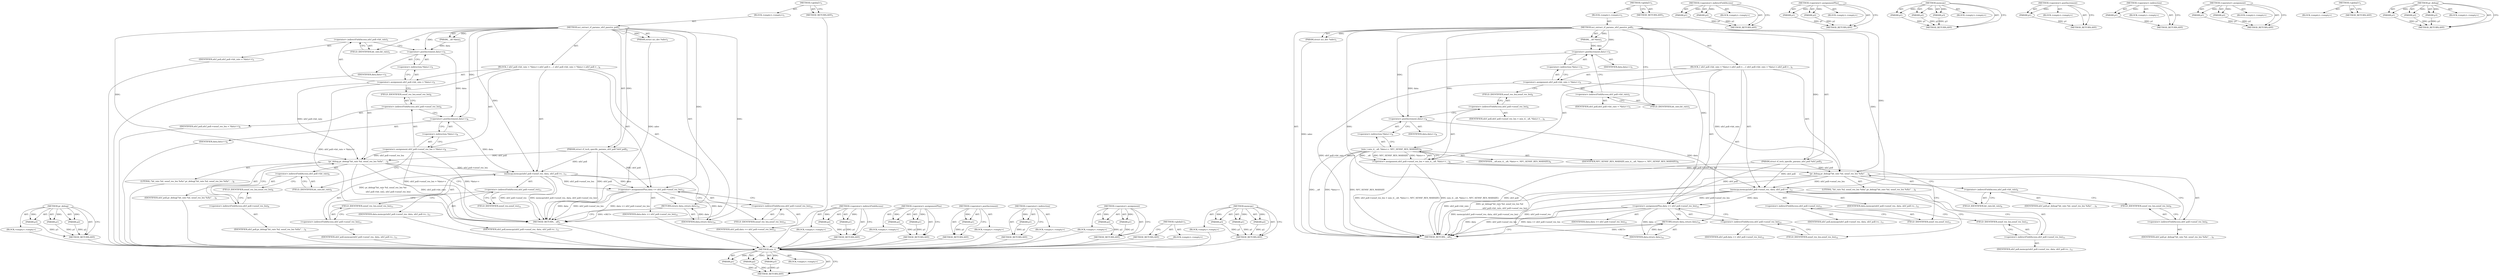 digraph "pr_debug" {
vulnerable_93 [label=<(METHOD,pr_debug)>];
vulnerable_94 [label=<(PARAM,p1)>];
vulnerable_95 [label=<(PARAM,p2)>];
vulnerable_96 [label=<(PARAM,p3)>];
vulnerable_97 [label=<(BLOCK,&lt;empty&gt;,&lt;empty&gt;)>];
vulnerable_98 [label=<(METHOD_RETURN,ANY)>];
vulnerable_6 [label=<(METHOD,&lt;global&gt;)<SUB>1</SUB>>];
vulnerable_7 [label=<(BLOCK,&lt;empty&gt;,&lt;empty&gt;)<SUB>1</SUB>>];
vulnerable_8 [label=<(METHOD,nci_extract_rf_params_nfcf_passive_poll)<SUB>1</SUB>>];
vulnerable_9 [label=<(PARAM,struct nci_dev *ndev)<SUB>1</SUB>>];
vulnerable_10 [label=<(PARAM,struct rf_tech_specific_params_nfcf_poll *nfcf_poll)<SUB>2</SUB>>];
vulnerable_11 [label=<(PARAM,__u8 *data)<SUB>3</SUB>>];
vulnerable_12 [label=<(BLOCK,{
 	nfcf_poll-&gt;bit_rate = *data++;
	nfcf_poll-&gt;...,{
 	nfcf_poll-&gt;bit_rate = *data++;
	nfcf_poll-&gt;...)<SUB>4</SUB>>];
vulnerable_13 [label=<(&lt;operator&gt;.assignment,nfcf_poll-&gt;bit_rate = *data++)<SUB>5</SUB>>];
vulnerable_14 [label=<(&lt;operator&gt;.indirectFieldAccess,nfcf_poll-&gt;bit_rate)<SUB>5</SUB>>];
vulnerable_15 [label=<(IDENTIFIER,nfcf_poll,nfcf_poll-&gt;bit_rate = *data++)<SUB>5</SUB>>];
vulnerable_16 [label=<(FIELD_IDENTIFIER,bit_rate,bit_rate)<SUB>5</SUB>>];
vulnerable_17 [label=<(&lt;operator&gt;.indirection,*data++)<SUB>5</SUB>>];
vulnerable_18 [label=<(&lt;operator&gt;.postIncrement,data++)<SUB>5</SUB>>];
vulnerable_19 [label=<(IDENTIFIER,data,data++)<SUB>5</SUB>>];
vulnerable_20 [label=<(&lt;operator&gt;.assignment,nfcf_poll-&gt;sensf_res_len = *data++)<SUB>6</SUB>>];
vulnerable_21 [label=<(&lt;operator&gt;.indirectFieldAccess,nfcf_poll-&gt;sensf_res_len)<SUB>6</SUB>>];
vulnerable_22 [label=<(IDENTIFIER,nfcf_poll,nfcf_poll-&gt;sensf_res_len = *data++)<SUB>6</SUB>>];
vulnerable_23 [label=<(FIELD_IDENTIFIER,sensf_res_len,sensf_res_len)<SUB>6</SUB>>];
vulnerable_24 [label=<(&lt;operator&gt;.indirection,*data++)<SUB>6</SUB>>];
vulnerable_25 [label=<(&lt;operator&gt;.postIncrement,data++)<SUB>6</SUB>>];
vulnerable_26 [label=<(IDENTIFIER,data,data++)<SUB>6</SUB>>];
vulnerable_27 [label=<(pr_debug,pr_debug(&quot;bit_rate %d, sensf_res_len %d\n&quot;,
 		...)<SUB>8</SUB>>];
vulnerable_28 [label=<(LITERAL,&quot;bit_rate %d, sensf_res_len %d\n&quot;,pr_debug(&quot;bit_rate %d, sensf_res_len %d\n&quot;,
 		...)<SUB>8</SUB>>];
vulnerable_29 [label=<(&lt;operator&gt;.indirectFieldAccess,nfcf_poll-&gt;bit_rate)<SUB>9</SUB>>];
vulnerable_30 [label=<(IDENTIFIER,nfcf_poll,pr_debug(&quot;bit_rate %d, sensf_res_len %d\n&quot;,
 		...)<SUB>9</SUB>>];
vulnerable_31 [label=<(FIELD_IDENTIFIER,bit_rate,bit_rate)<SUB>9</SUB>>];
vulnerable_32 [label=<(&lt;operator&gt;.indirectFieldAccess,nfcf_poll-&gt;sensf_res_len)<SUB>9</SUB>>];
vulnerable_33 [label=<(IDENTIFIER,nfcf_poll,pr_debug(&quot;bit_rate %d, sensf_res_len %d\n&quot;,
 		...)<SUB>9</SUB>>];
vulnerable_34 [label=<(FIELD_IDENTIFIER,sensf_res_len,sensf_res_len)<SUB>9</SUB>>];
vulnerable_35 [label=<(memcpy,memcpy(nfcf_poll-&gt;sensf_res, data, nfcf_poll-&gt;s...)<SUB>11</SUB>>];
vulnerable_36 [label=<(&lt;operator&gt;.indirectFieldAccess,nfcf_poll-&gt;sensf_res)<SUB>11</SUB>>];
vulnerable_37 [label=<(IDENTIFIER,nfcf_poll,memcpy(nfcf_poll-&gt;sensf_res, data, nfcf_poll-&gt;s...)<SUB>11</SUB>>];
vulnerable_38 [label=<(FIELD_IDENTIFIER,sensf_res,sensf_res)<SUB>11</SUB>>];
vulnerable_39 [label=<(IDENTIFIER,data,memcpy(nfcf_poll-&gt;sensf_res, data, nfcf_poll-&gt;s...)<SUB>11</SUB>>];
vulnerable_40 [label=<(&lt;operator&gt;.indirectFieldAccess,nfcf_poll-&gt;sensf_res_len)<SUB>11</SUB>>];
vulnerable_41 [label=<(IDENTIFIER,nfcf_poll,memcpy(nfcf_poll-&gt;sensf_res, data, nfcf_poll-&gt;s...)<SUB>11</SUB>>];
vulnerable_42 [label=<(FIELD_IDENTIFIER,sensf_res_len,sensf_res_len)<SUB>11</SUB>>];
vulnerable_43 [label=<(&lt;operator&gt;.assignmentPlus,data += nfcf_poll-&gt;sensf_res_len)<SUB>12</SUB>>];
vulnerable_44 [label=<(IDENTIFIER,data,data += nfcf_poll-&gt;sensf_res_len)<SUB>12</SUB>>];
vulnerable_45 [label=<(&lt;operator&gt;.indirectFieldAccess,nfcf_poll-&gt;sensf_res_len)<SUB>12</SUB>>];
vulnerable_46 [label=<(IDENTIFIER,nfcf_poll,data += nfcf_poll-&gt;sensf_res_len)<SUB>12</SUB>>];
vulnerable_47 [label=<(FIELD_IDENTIFIER,sensf_res_len,sensf_res_len)<SUB>12</SUB>>];
vulnerable_48 [label=<(RETURN,return data;,return data;)<SUB>14</SUB>>];
vulnerable_49 [label=<(IDENTIFIER,data,return data;)<SUB>14</SUB>>];
vulnerable_50 [label=<(METHOD_RETURN,__u8)<SUB>1</SUB>>];
vulnerable_52 [label=<(METHOD_RETURN,ANY)<SUB>1</SUB>>];
vulnerable_80 [label=<(METHOD,&lt;operator&gt;.indirectFieldAccess)>];
vulnerable_81 [label=<(PARAM,p1)>];
vulnerable_82 [label=<(PARAM,p2)>];
vulnerable_83 [label=<(BLOCK,&lt;empty&gt;,&lt;empty&gt;)>];
vulnerable_84 [label=<(METHOD_RETURN,ANY)>];
vulnerable_105 [label=<(METHOD,&lt;operator&gt;.assignmentPlus)>];
vulnerable_106 [label=<(PARAM,p1)>];
vulnerable_107 [label=<(PARAM,p2)>];
vulnerable_108 [label=<(BLOCK,&lt;empty&gt;,&lt;empty&gt;)>];
vulnerable_109 [label=<(METHOD_RETURN,ANY)>];
vulnerable_89 [label=<(METHOD,&lt;operator&gt;.postIncrement)>];
vulnerable_90 [label=<(PARAM,p1)>];
vulnerable_91 [label=<(BLOCK,&lt;empty&gt;,&lt;empty&gt;)>];
vulnerable_92 [label=<(METHOD_RETURN,ANY)>];
vulnerable_85 [label=<(METHOD,&lt;operator&gt;.indirection)>];
vulnerable_86 [label=<(PARAM,p1)>];
vulnerable_87 [label=<(BLOCK,&lt;empty&gt;,&lt;empty&gt;)>];
vulnerable_88 [label=<(METHOD_RETURN,ANY)>];
vulnerable_75 [label=<(METHOD,&lt;operator&gt;.assignment)>];
vulnerable_76 [label=<(PARAM,p1)>];
vulnerable_77 [label=<(PARAM,p2)>];
vulnerable_78 [label=<(BLOCK,&lt;empty&gt;,&lt;empty&gt;)>];
vulnerable_79 [label=<(METHOD_RETURN,ANY)>];
vulnerable_69 [label=<(METHOD,&lt;global&gt;)<SUB>1</SUB>>];
vulnerable_70 [label=<(BLOCK,&lt;empty&gt;,&lt;empty&gt;)>];
vulnerable_71 [label=<(METHOD_RETURN,ANY)>];
vulnerable_99 [label=<(METHOD,memcpy)>];
vulnerable_100 [label=<(PARAM,p1)>];
vulnerable_101 [label=<(PARAM,p2)>];
vulnerable_102 [label=<(PARAM,p3)>];
vulnerable_103 [label=<(BLOCK,&lt;empty&gt;,&lt;empty&gt;)>];
vulnerable_104 [label=<(METHOD_RETURN,ANY)>];
fixed_96 [label=<(METHOD,min_t)>];
fixed_97 [label=<(PARAM,p1)>];
fixed_98 [label=<(PARAM,p2)>];
fixed_99 [label=<(PARAM,p3)>];
fixed_100 [label=<(BLOCK,&lt;empty&gt;,&lt;empty&gt;)>];
fixed_101 [label=<(METHOD_RETURN,ANY)>];
fixed_6 [label=<(METHOD,&lt;global&gt;)<SUB>1</SUB>>];
fixed_7 [label=<(BLOCK,&lt;empty&gt;,&lt;empty&gt;)<SUB>1</SUB>>];
fixed_8 [label=<(METHOD,nci_extract_rf_params_nfcf_passive_poll)<SUB>1</SUB>>];
fixed_9 [label=<(PARAM,struct nci_dev *ndev)<SUB>1</SUB>>];
fixed_10 [label=<(PARAM,struct rf_tech_specific_params_nfcf_poll *nfcf_poll)<SUB>2</SUB>>];
fixed_11 [label=<(PARAM,__u8 *data)<SUB>3</SUB>>];
fixed_12 [label=<(BLOCK,{
 	nfcf_poll-&gt;bit_rate = *data++;
	nfcf_poll-&gt;...,{
 	nfcf_poll-&gt;bit_rate = *data++;
	nfcf_poll-&gt;...)<SUB>4</SUB>>];
fixed_13 [label=<(&lt;operator&gt;.assignment,nfcf_poll-&gt;bit_rate = *data++)<SUB>5</SUB>>];
fixed_14 [label=<(&lt;operator&gt;.indirectFieldAccess,nfcf_poll-&gt;bit_rate)<SUB>5</SUB>>];
fixed_15 [label=<(IDENTIFIER,nfcf_poll,nfcf_poll-&gt;bit_rate = *data++)<SUB>5</SUB>>];
fixed_16 [label=<(FIELD_IDENTIFIER,bit_rate,bit_rate)<SUB>5</SUB>>];
fixed_17 [label=<(&lt;operator&gt;.indirection,*data++)<SUB>5</SUB>>];
fixed_18 [label=<(&lt;operator&gt;.postIncrement,data++)<SUB>5</SUB>>];
fixed_19 [label=<(IDENTIFIER,data,data++)<SUB>5</SUB>>];
fixed_20 [label=<(&lt;operator&gt;.assignment,nfcf_poll-&gt;sensf_res_len = min_t(__u8, *data++,...)<SUB>6</SUB>>];
fixed_21 [label=<(&lt;operator&gt;.indirectFieldAccess,nfcf_poll-&gt;sensf_res_len)<SUB>6</SUB>>];
fixed_22 [label=<(IDENTIFIER,nfcf_poll,nfcf_poll-&gt;sensf_res_len = min_t(__u8, *data++,...)<SUB>6</SUB>>];
fixed_23 [label=<(FIELD_IDENTIFIER,sensf_res_len,sensf_res_len)<SUB>6</SUB>>];
fixed_24 [label=<(min_t,min_t(__u8, *data++, NFC_SENSF_RES_MAXSIZE))<SUB>6</SUB>>];
fixed_25 [label=<(IDENTIFIER,__u8,min_t(__u8, *data++, NFC_SENSF_RES_MAXSIZE))<SUB>6</SUB>>];
fixed_26 [label=<(&lt;operator&gt;.indirection,*data++)<SUB>6</SUB>>];
fixed_27 [label=<(&lt;operator&gt;.postIncrement,data++)<SUB>6</SUB>>];
fixed_28 [label=<(IDENTIFIER,data,data++)<SUB>6</SUB>>];
fixed_29 [label=<(IDENTIFIER,NFC_SENSF_RES_MAXSIZE,min_t(__u8, *data++, NFC_SENSF_RES_MAXSIZE))<SUB>6</SUB>>];
fixed_30 [label=<(pr_debug,pr_debug(&quot;bit_rate %d, sensf_res_len %d\n&quot;,
 		...)<SUB>8</SUB>>];
fixed_31 [label=<(LITERAL,&quot;bit_rate %d, sensf_res_len %d\n&quot;,pr_debug(&quot;bit_rate %d, sensf_res_len %d\n&quot;,
 		...)<SUB>8</SUB>>];
fixed_32 [label=<(&lt;operator&gt;.indirectFieldAccess,nfcf_poll-&gt;bit_rate)<SUB>9</SUB>>];
fixed_33 [label=<(IDENTIFIER,nfcf_poll,pr_debug(&quot;bit_rate %d, sensf_res_len %d\n&quot;,
 		...)<SUB>9</SUB>>];
fixed_34 [label=<(FIELD_IDENTIFIER,bit_rate,bit_rate)<SUB>9</SUB>>];
fixed_35 [label=<(&lt;operator&gt;.indirectFieldAccess,nfcf_poll-&gt;sensf_res_len)<SUB>9</SUB>>];
fixed_36 [label=<(IDENTIFIER,nfcf_poll,pr_debug(&quot;bit_rate %d, sensf_res_len %d\n&quot;,
 		...)<SUB>9</SUB>>];
fixed_37 [label=<(FIELD_IDENTIFIER,sensf_res_len,sensf_res_len)<SUB>9</SUB>>];
fixed_38 [label=<(memcpy,memcpy(nfcf_poll-&gt;sensf_res, data, nfcf_poll-&gt;s...)<SUB>11</SUB>>];
fixed_39 [label=<(&lt;operator&gt;.indirectFieldAccess,nfcf_poll-&gt;sensf_res)<SUB>11</SUB>>];
fixed_40 [label=<(IDENTIFIER,nfcf_poll,memcpy(nfcf_poll-&gt;sensf_res, data, nfcf_poll-&gt;s...)<SUB>11</SUB>>];
fixed_41 [label=<(FIELD_IDENTIFIER,sensf_res,sensf_res)<SUB>11</SUB>>];
fixed_42 [label=<(IDENTIFIER,data,memcpy(nfcf_poll-&gt;sensf_res, data, nfcf_poll-&gt;s...)<SUB>11</SUB>>];
fixed_43 [label=<(&lt;operator&gt;.indirectFieldAccess,nfcf_poll-&gt;sensf_res_len)<SUB>11</SUB>>];
fixed_44 [label=<(IDENTIFIER,nfcf_poll,memcpy(nfcf_poll-&gt;sensf_res, data, nfcf_poll-&gt;s...)<SUB>11</SUB>>];
fixed_45 [label=<(FIELD_IDENTIFIER,sensf_res_len,sensf_res_len)<SUB>11</SUB>>];
fixed_46 [label=<(&lt;operator&gt;.assignmentPlus,data += nfcf_poll-&gt;sensf_res_len)<SUB>12</SUB>>];
fixed_47 [label=<(IDENTIFIER,data,data += nfcf_poll-&gt;sensf_res_len)<SUB>12</SUB>>];
fixed_48 [label=<(&lt;operator&gt;.indirectFieldAccess,nfcf_poll-&gt;sensf_res_len)<SUB>12</SUB>>];
fixed_49 [label=<(IDENTIFIER,nfcf_poll,data += nfcf_poll-&gt;sensf_res_len)<SUB>12</SUB>>];
fixed_50 [label=<(FIELD_IDENTIFIER,sensf_res_len,sensf_res_len)<SUB>12</SUB>>];
fixed_51 [label=<(RETURN,return data;,return data;)<SUB>14</SUB>>];
fixed_52 [label=<(IDENTIFIER,data,return data;)<SUB>14</SUB>>];
fixed_53 [label=<(METHOD_RETURN,__u8)<SUB>1</SUB>>];
fixed_55 [label=<(METHOD_RETURN,ANY)<SUB>1</SUB>>];
fixed_83 [label=<(METHOD,&lt;operator&gt;.indirectFieldAccess)>];
fixed_84 [label=<(PARAM,p1)>];
fixed_85 [label=<(PARAM,p2)>];
fixed_86 [label=<(BLOCK,&lt;empty&gt;,&lt;empty&gt;)>];
fixed_87 [label=<(METHOD_RETURN,ANY)>];
fixed_114 [label=<(METHOD,&lt;operator&gt;.assignmentPlus)>];
fixed_115 [label=<(PARAM,p1)>];
fixed_116 [label=<(PARAM,p2)>];
fixed_117 [label=<(BLOCK,&lt;empty&gt;,&lt;empty&gt;)>];
fixed_118 [label=<(METHOD_RETURN,ANY)>];
fixed_108 [label=<(METHOD,memcpy)>];
fixed_109 [label=<(PARAM,p1)>];
fixed_110 [label=<(PARAM,p2)>];
fixed_111 [label=<(PARAM,p3)>];
fixed_112 [label=<(BLOCK,&lt;empty&gt;,&lt;empty&gt;)>];
fixed_113 [label=<(METHOD_RETURN,ANY)>];
fixed_92 [label=<(METHOD,&lt;operator&gt;.postIncrement)>];
fixed_93 [label=<(PARAM,p1)>];
fixed_94 [label=<(BLOCK,&lt;empty&gt;,&lt;empty&gt;)>];
fixed_95 [label=<(METHOD_RETURN,ANY)>];
fixed_88 [label=<(METHOD,&lt;operator&gt;.indirection)>];
fixed_89 [label=<(PARAM,p1)>];
fixed_90 [label=<(BLOCK,&lt;empty&gt;,&lt;empty&gt;)>];
fixed_91 [label=<(METHOD_RETURN,ANY)>];
fixed_78 [label=<(METHOD,&lt;operator&gt;.assignment)>];
fixed_79 [label=<(PARAM,p1)>];
fixed_80 [label=<(PARAM,p2)>];
fixed_81 [label=<(BLOCK,&lt;empty&gt;,&lt;empty&gt;)>];
fixed_82 [label=<(METHOD_RETURN,ANY)>];
fixed_72 [label=<(METHOD,&lt;global&gt;)<SUB>1</SUB>>];
fixed_73 [label=<(BLOCK,&lt;empty&gt;,&lt;empty&gt;)>];
fixed_74 [label=<(METHOD_RETURN,ANY)>];
fixed_102 [label=<(METHOD,pr_debug)>];
fixed_103 [label=<(PARAM,p1)>];
fixed_104 [label=<(PARAM,p2)>];
fixed_105 [label=<(PARAM,p3)>];
fixed_106 [label=<(BLOCK,&lt;empty&gt;,&lt;empty&gt;)>];
fixed_107 [label=<(METHOD_RETURN,ANY)>];
vulnerable_93 -> vulnerable_94  [key=0, label="AST: "];
vulnerable_93 -> vulnerable_94  [key=1, label="DDG: "];
vulnerable_93 -> vulnerable_97  [key=0, label="AST: "];
vulnerable_93 -> vulnerable_95  [key=0, label="AST: "];
vulnerable_93 -> vulnerable_95  [key=1, label="DDG: "];
vulnerable_93 -> vulnerable_98  [key=0, label="AST: "];
vulnerable_93 -> vulnerable_98  [key=1, label="CFG: "];
vulnerable_93 -> vulnerable_96  [key=0, label="AST: "];
vulnerable_93 -> vulnerable_96  [key=1, label="DDG: "];
vulnerable_94 -> vulnerable_98  [key=0, label="DDG: p1"];
vulnerable_95 -> vulnerable_98  [key=0, label="DDG: p2"];
vulnerable_96 -> vulnerable_98  [key=0, label="DDG: p3"];
vulnerable_97 -> fixed_96  [key=0];
vulnerable_98 -> fixed_96  [key=0];
vulnerable_6 -> vulnerable_7  [key=0, label="AST: "];
vulnerable_6 -> vulnerable_52  [key=0, label="AST: "];
vulnerable_6 -> vulnerable_52  [key=1, label="CFG: "];
vulnerable_7 -> vulnerable_8  [key=0, label="AST: "];
vulnerable_8 -> vulnerable_9  [key=0, label="AST: "];
vulnerable_8 -> vulnerable_9  [key=1, label="DDG: "];
vulnerable_8 -> vulnerable_10  [key=0, label="AST: "];
vulnerable_8 -> vulnerable_10  [key=1, label="DDG: "];
vulnerable_8 -> vulnerable_11  [key=0, label="AST: "];
vulnerable_8 -> vulnerable_11  [key=1, label="DDG: "];
vulnerable_8 -> vulnerable_12  [key=0, label="AST: "];
vulnerable_8 -> vulnerable_50  [key=0, label="AST: "];
vulnerable_8 -> vulnerable_16  [key=0, label="CFG: "];
vulnerable_8 -> vulnerable_27  [key=0, label="DDG: "];
vulnerable_8 -> vulnerable_35  [key=0, label="DDG: "];
vulnerable_8 -> vulnerable_43  [key=0, label="DDG: "];
vulnerable_8 -> vulnerable_49  [key=0, label="DDG: "];
vulnerable_8 -> vulnerable_18  [key=0, label="DDG: "];
vulnerable_8 -> vulnerable_25  [key=0, label="DDG: "];
vulnerable_9 -> vulnerable_50  [key=0, label="DDG: ndev"];
vulnerable_10 -> vulnerable_50  [key=0, label="DDG: nfcf_poll"];
vulnerable_10 -> vulnerable_43  [key=0, label="DDG: nfcf_poll"];
vulnerable_10 -> vulnerable_27  [key=0, label="DDG: nfcf_poll"];
vulnerable_10 -> vulnerable_35  [key=0, label="DDG: nfcf_poll"];
vulnerable_11 -> vulnerable_18  [key=0, label="DDG: data"];
vulnerable_12 -> vulnerable_13  [key=0, label="AST: "];
vulnerable_12 -> vulnerable_20  [key=0, label="AST: "];
vulnerable_12 -> vulnerable_27  [key=0, label="AST: "];
vulnerable_12 -> vulnerable_35  [key=0, label="AST: "];
vulnerable_12 -> vulnerable_43  [key=0, label="AST: "];
vulnerable_12 -> vulnerable_48  [key=0, label="AST: "];
vulnerable_13 -> vulnerable_14  [key=0, label="AST: "];
vulnerable_13 -> vulnerable_17  [key=0, label="AST: "];
vulnerable_13 -> vulnerable_23  [key=0, label="CFG: "];
vulnerable_13 -> vulnerable_50  [key=0, label="DDG: nfcf_poll-&gt;bit_rate = *data++"];
vulnerable_13 -> vulnerable_27  [key=0, label="DDG: nfcf_poll-&gt;bit_rate"];
vulnerable_14 -> vulnerable_15  [key=0, label="AST: "];
vulnerable_14 -> vulnerable_16  [key=0, label="AST: "];
vulnerable_14 -> vulnerable_18  [key=0, label="CFG: "];
vulnerable_15 -> fixed_96  [key=0];
vulnerable_16 -> vulnerable_14  [key=0, label="CFG: "];
vulnerable_17 -> vulnerable_18  [key=0, label="AST: "];
vulnerable_17 -> vulnerable_13  [key=0, label="CFG: "];
vulnerable_18 -> vulnerable_19  [key=0, label="AST: "];
vulnerable_18 -> vulnerable_17  [key=0, label="CFG: "];
vulnerable_18 -> vulnerable_25  [key=0, label="DDG: data"];
vulnerable_19 -> fixed_96  [key=0];
vulnerable_20 -> vulnerable_21  [key=0, label="AST: "];
vulnerable_20 -> vulnerable_24  [key=0, label="AST: "];
vulnerable_20 -> vulnerable_31  [key=0, label="CFG: "];
vulnerable_20 -> vulnerable_50  [key=0, label="DDG: *data++"];
vulnerable_20 -> vulnerable_50  [key=1, label="DDG: nfcf_poll-&gt;sensf_res_len = *data++"];
vulnerable_20 -> vulnerable_27  [key=0, label="DDG: nfcf_poll-&gt;sensf_res_len"];
vulnerable_21 -> vulnerable_22  [key=0, label="AST: "];
vulnerable_21 -> vulnerable_23  [key=0, label="AST: "];
vulnerable_21 -> vulnerable_25  [key=0, label="CFG: "];
vulnerable_22 -> fixed_96  [key=0];
vulnerable_23 -> vulnerable_21  [key=0, label="CFG: "];
vulnerable_24 -> vulnerable_25  [key=0, label="AST: "];
vulnerable_24 -> vulnerable_20  [key=0, label="CFG: "];
vulnerable_25 -> vulnerable_26  [key=0, label="AST: "];
vulnerable_25 -> vulnerable_24  [key=0, label="CFG: "];
vulnerable_25 -> vulnerable_35  [key=0, label="DDG: data"];
vulnerable_26 -> fixed_96  [key=0];
vulnerable_27 -> vulnerable_28  [key=0, label="AST: "];
vulnerable_27 -> vulnerable_29  [key=0, label="AST: "];
vulnerable_27 -> vulnerable_32  [key=0, label="AST: "];
vulnerable_27 -> vulnerable_38  [key=0, label="CFG: "];
vulnerable_27 -> vulnerable_50  [key=0, label="DDG: nfcf_poll-&gt;bit_rate"];
vulnerable_27 -> vulnerable_50  [key=1, label="DDG: pr_debug(&quot;bit_rate %d, sensf_res_len %d\n&quot;,
 		 nfcf_poll-&gt;bit_rate, nfcf_poll-&gt;sensf_res_len)"];
vulnerable_27 -> vulnerable_35  [key=0, label="DDG: nfcf_poll-&gt;sensf_res_len"];
vulnerable_28 -> fixed_96  [key=0];
vulnerable_29 -> vulnerable_30  [key=0, label="AST: "];
vulnerable_29 -> vulnerable_31  [key=0, label="AST: "];
vulnerable_29 -> vulnerable_34  [key=0, label="CFG: "];
vulnerable_30 -> fixed_96  [key=0];
vulnerable_31 -> vulnerable_29  [key=0, label="CFG: "];
vulnerable_32 -> vulnerable_33  [key=0, label="AST: "];
vulnerable_32 -> vulnerable_34  [key=0, label="AST: "];
vulnerable_32 -> vulnerable_27  [key=0, label="CFG: "];
vulnerable_33 -> fixed_96  [key=0];
vulnerable_34 -> vulnerable_32  [key=0, label="CFG: "];
vulnerable_35 -> vulnerable_36  [key=0, label="AST: "];
vulnerable_35 -> vulnerable_39  [key=0, label="AST: "];
vulnerable_35 -> vulnerable_40  [key=0, label="AST: "];
vulnerable_35 -> vulnerable_47  [key=0, label="CFG: "];
vulnerable_35 -> vulnerable_50  [key=0, label="DDG: nfcf_poll-&gt;sensf_res"];
vulnerable_35 -> vulnerable_50  [key=1, label="DDG: memcpy(nfcf_poll-&gt;sensf_res, data, nfcf_poll-&gt;sensf_res_len)"];
vulnerable_35 -> vulnerable_43  [key=0, label="DDG: nfcf_poll-&gt;sensf_res_len"];
vulnerable_35 -> vulnerable_43  [key=1, label="DDG: data"];
vulnerable_36 -> vulnerable_37  [key=0, label="AST: "];
vulnerable_36 -> vulnerable_38  [key=0, label="AST: "];
vulnerable_36 -> vulnerable_42  [key=0, label="CFG: "];
vulnerable_37 -> fixed_96  [key=0];
vulnerable_38 -> vulnerable_36  [key=0, label="CFG: "];
vulnerable_39 -> fixed_96  [key=0];
vulnerable_40 -> vulnerable_41  [key=0, label="AST: "];
vulnerable_40 -> vulnerable_42  [key=0, label="AST: "];
vulnerable_40 -> vulnerable_35  [key=0, label="CFG: "];
vulnerable_41 -> fixed_96  [key=0];
vulnerable_42 -> vulnerable_40  [key=0, label="CFG: "];
vulnerable_43 -> vulnerable_44  [key=0, label="AST: "];
vulnerable_43 -> vulnerable_45  [key=0, label="AST: "];
vulnerable_43 -> vulnerable_48  [key=0, label="CFG: "];
vulnerable_43 -> vulnerable_50  [key=0, label="DDG: data"];
vulnerable_43 -> vulnerable_50  [key=1, label="DDG: nfcf_poll-&gt;sensf_res_len"];
vulnerable_43 -> vulnerable_50  [key=2, label="DDG: data += nfcf_poll-&gt;sensf_res_len"];
vulnerable_43 -> vulnerable_49  [key=0, label="DDG: data"];
vulnerable_44 -> fixed_96  [key=0];
vulnerable_45 -> vulnerable_46  [key=0, label="AST: "];
vulnerable_45 -> vulnerable_47  [key=0, label="AST: "];
vulnerable_45 -> vulnerable_43  [key=0, label="CFG: "];
vulnerable_46 -> fixed_96  [key=0];
vulnerable_47 -> vulnerable_45  [key=0, label="CFG: "];
vulnerable_48 -> vulnerable_49  [key=0, label="AST: "];
vulnerable_48 -> vulnerable_50  [key=0, label="CFG: "];
vulnerable_48 -> vulnerable_50  [key=1, label="DDG: &lt;RET&gt;"];
vulnerable_49 -> vulnerable_48  [key=0, label="DDG: data"];
vulnerable_50 -> fixed_96  [key=0];
vulnerable_52 -> fixed_96  [key=0];
vulnerable_80 -> vulnerable_81  [key=0, label="AST: "];
vulnerable_80 -> vulnerable_81  [key=1, label="DDG: "];
vulnerable_80 -> vulnerable_83  [key=0, label="AST: "];
vulnerable_80 -> vulnerable_82  [key=0, label="AST: "];
vulnerable_80 -> vulnerable_82  [key=1, label="DDG: "];
vulnerable_80 -> vulnerable_84  [key=0, label="AST: "];
vulnerable_80 -> vulnerable_84  [key=1, label="CFG: "];
vulnerable_81 -> vulnerable_84  [key=0, label="DDG: p1"];
vulnerable_82 -> vulnerable_84  [key=0, label="DDG: p2"];
vulnerable_83 -> fixed_96  [key=0];
vulnerable_84 -> fixed_96  [key=0];
vulnerable_105 -> vulnerable_106  [key=0, label="AST: "];
vulnerable_105 -> vulnerable_106  [key=1, label="DDG: "];
vulnerable_105 -> vulnerable_108  [key=0, label="AST: "];
vulnerable_105 -> vulnerable_107  [key=0, label="AST: "];
vulnerable_105 -> vulnerable_107  [key=1, label="DDG: "];
vulnerable_105 -> vulnerable_109  [key=0, label="AST: "];
vulnerable_105 -> vulnerable_109  [key=1, label="CFG: "];
vulnerable_106 -> vulnerable_109  [key=0, label="DDG: p1"];
vulnerable_107 -> vulnerable_109  [key=0, label="DDG: p2"];
vulnerable_108 -> fixed_96  [key=0];
vulnerable_109 -> fixed_96  [key=0];
vulnerable_89 -> vulnerable_90  [key=0, label="AST: "];
vulnerable_89 -> vulnerable_90  [key=1, label="DDG: "];
vulnerable_89 -> vulnerable_91  [key=0, label="AST: "];
vulnerable_89 -> vulnerable_92  [key=0, label="AST: "];
vulnerable_89 -> vulnerable_92  [key=1, label="CFG: "];
vulnerable_90 -> vulnerable_92  [key=0, label="DDG: p1"];
vulnerable_91 -> fixed_96  [key=0];
vulnerable_92 -> fixed_96  [key=0];
vulnerable_85 -> vulnerable_86  [key=0, label="AST: "];
vulnerable_85 -> vulnerable_86  [key=1, label="DDG: "];
vulnerable_85 -> vulnerable_87  [key=0, label="AST: "];
vulnerable_85 -> vulnerable_88  [key=0, label="AST: "];
vulnerable_85 -> vulnerable_88  [key=1, label="CFG: "];
vulnerable_86 -> vulnerable_88  [key=0, label="DDG: p1"];
vulnerable_87 -> fixed_96  [key=0];
vulnerable_88 -> fixed_96  [key=0];
vulnerable_75 -> vulnerable_76  [key=0, label="AST: "];
vulnerable_75 -> vulnerable_76  [key=1, label="DDG: "];
vulnerable_75 -> vulnerable_78  [key=0, label="AST: "];
vulnerable_75 -> vulnerable_77  [key=0, label="AST: "];
vulnerable_75 -> vulnerable_77  [key=1, label="DDG: "];
vulnerable_75 -> vulnerable_79  [key=0, label="AST: "];
vulnerable_75 -> vulnerable_79  [key=1, label="CFG: "];
vulnerable_76 -> vulnerable_79  [key=0, label="DDG: p1"];
vulnerable_77 -> vulnerable_79  [key=0, label="DDG: p2"];
vulnerable_78 -> fixed_96  [key=0];
vulnerable_79 -> fixed_96  [key=0];
vulnerable_69 -> vulnerable_70  [key=0, label="AST: "];
vulnerable_69 -> vulnerable_71  [key=0, label="AST: "];
vulnerable_69 -> vulnerable_71  [key=1, label="CFG: "];
vulnerable_70 -> fixed_96  [key=0];
vulnerable_71 -> fixed_96  [key=0];
vulnerable_99 -> vulnerable_100  [key=0, label="AST: "];
vulnerable_99 -> vulnerable_100  [key=1, label="DDG: "];
vulnerable_99 -> vulnerable_103  [key=0, label="AST: "];
vulnerable_99 -> vulnerable_101  [key=0, label="AST: "];
vulnerable_99 -> vulnerable_101  [key=1, label="DDG: "];
vulnerable_99 -> vulnerable_104  [key=0, label="AST: "];
vulnerable_99 -> vulnerable_104  [key=1, label="CFG: "];
vulnerable_99 -> vulnerable_102  [key=0, label="AST: "];
vulnerable_99 -> vulnerable_102  [key=1, label="DDG: "];
vulnerable_100 -> vulnerable_104  [key=0, label="DDG: p1"];
vulnerable_101 -> vulnerable_104  [key=0, label="DDG: p2"];
vulnerable_102 -> vulnerable_104  [key=0, label="DDG: p3"];
vulnerable_103 -> fixed_96  [key=0];
vulnerable_104 -> fixed_96  [key=0];
fixed_96 -> fixed_97  [key=0, label="AST: "];
fixed_96 -> fixed_97  [key=1, label="DDG: "];
fixed_96 -> fixed_100  [key=0, label="AST: "];
fixed_96 -> fixed_98  [key=0, label="AST: "];
fixed_96 -> fixed_98  [key=1, label="DDG: "];
fixed_96 -> fixed_101  [key=0, label="AST: "];
fixed_96 -> fixed_101  [key=1, label="CFG: "];
fixed_96 -> fixed_99  [key=0, label="AST: "];
fixed_96 -> fixed_99  [key=1, label="DDG: "];
fixed_97 -> fixed_101  [key=0, label="DDG: p1"];
fixed_98 -> fixed_101  [key=0, label="DDG: p2"];
fixed_99 -> fixed_101  [key=0, label="DDG: p3"];
fixed_6 -> fixed_7  [key=0, label="AST: "];
fixed_6 -> fixed_55  [key=0, label="AST: "];
fixed_6 -> fixed_55  [key=1, label="CFG: "];
fixed_7 -> fixed_8  [key=0, label="AST: "];
fixed_8 -> fixed_9  [key=0, label="AST: "];
fixed_8 -> fixed_9  [key=1, label="DDG: "];
fixed_8 -> fixed_10  [key=0, label="AST: "];
fixed_8 -> fixed_10  [key=1, label="DDG: "];
fixed_8 -> fixed_11  [key=0, label="AST: "];
fixed_8 -> fixed_11  [key=1, label="DDG: "];
fixed_8 -> fixed_12  [key=0, label="AST: "];
fixed_8 -> fixed_53  [key=0, label="AST: "];
fixed_8 -> fixed_16  [key=0, label="CFG: "];
fixed_8 -> fixed_30  [key=0, label="DDG: "];
fixed_8 -> fixed_38  [key=0, label="DDG: "];
fixed_8 -> fixed_46  [key=0, label="DDG: "];
fixed_8 -> fixed_52  [key=0, label="DDG: "];
fixed_8 -> fixed_24  [key=0, label="DDG: "];
fixed_8 -> fixed_18  [key=0, label="DDG: "];
fixed_8 -> fixed_27  [key=0, label="DDG: "];
fixed_9 -> fixed_53  [key=0, label="DDG: ndev"];
fixed_10 -> fixed_53  [key=0, label="DDG: nfcf_poll"];
fixed_10 -> fixed_46  [key=0, label="DDG: nfcf_poll"];
fixed_10 -> fixed_30  [key=0, label="DDG: nfcf_poll"];
fixed_10 -> fixed_38  [key=0, label="DDG: nfcf_poll"];
fixed_11 -> fixed_18  [key=0, label="DDG: data"];
fixed_12 -> fixed_13  [key=0, label="AST: "];
fixed_12 -> fixed_20  [key=0, label="AST: "];
fixed_12 -> fixed_30  [key=0, label="AST: "];
fixed_12 -> fixed_38  [key=0, label="AST: "];
fixed_12 -> fixed_46  [key=0, label="AST: "];
fixed_12 -> fixed_51  [key=0, label="AST: "];
fixed_13 -> fixed_14  [key=0, label="AST: "];
fixed_13 -> fixed_17  [key=0, label="AST: "];
fixed_13 -> fixed_23  [key=0, label="CFG: "];
fixed_13 -> fixed_53  [key=0, label="DDG: nfcf_poll-&gt;bit_rate = *data++"];
fixed_13 -> fixed_30  [key=0, label="DDG: nfcf_poll-&gt;bit_rate"];
fixed_14 -> fixed_15  [key=0, label="AST: "];
fixed_14 -> fixed_16  [key=0, label="AST: "];
fixed_14 -> fixed_18  [key=0, label="CFG: "];
fixed_16 -> fixed_14  [key=0, label="CFG: "];
fixed_17 -> fixed_18  [key=0, label="AST: "];
fixed_17 -> fixed_13  [key=0, label="CFG: "];
fixed_18 -> fixed_19  [key=0, label="AST: "];
fixed_18 -> fixed_17  [key=0, label="CFG: "];
fixed_18 -> fixed_27  [key=0, label="DDG: data"];
fixed_20 -> fixed_21  [key=0, label="AST: "];
fixed_20 -> fixed_24  [key=0, label="AST: "];
fixed_20 -> fixed_34  [key=0, label="CFG: "];
fixed_20 -> fixed_53  [key=0, label="DDG: min_t(__u8, *data++, NFC_SENSF_RES_MAXSIZE)"];
fixed_20 -> fixed_53  [key=1, label="DDG: nfcf_poll-&gt;sensf_res_len = min_t(__u8, *data++, NFC_SENSF_RES_MAXSIZE)"];
fixed_20 -> fixed_30  [key=0, label="DDG: nfcf_poll-&gt;sensf_res_len"];
fixed_21 -> fixed_22  [key=0, label="AST: "];
fixed_21 -> fixed_23  [key=0, label="AST: "];
fixed_21 -> fixed_27  [key=0, label="CFG: "];
fixed_23 -> fixed_21  [key=0, label="CFG: "];
fixed_24 -> fixed_25  [key=0, label="AST: "];
fixed_24 -> fixed_26  [key=0, label="AST: "];
fixed_24 -> fixed_29  [key=0, label="AST: "];
fixed_24 -> fixed_20  [key=0, label="CFG: "];
fixed_24 -> fixed_20  [key=1, label="DDG: __u8"];
fixed_24 -> fixed_20  [key=2, label="DDG: *data++"];
fixed_24 -> fixed_20  [key=3, label="DDG: NFC_SENSF_RES_MAXSIZE"];
fixed_24 -> fixed_53  [key=0, label="DDG: __u8"];
fixed_24 -> fixed_53  [key=1, label="DDG: *data++"];
fixed_24 -> fixed_53  [key=2, label="DDG: NFC_SENSF_RES_MAXSIZE"];
fixed_26 -> fixed_27  [key=0, label="AST: "];
fixed_26 -> fixed_24  [key=0, label="CFG: "];
fixed_27 -> fixed_28  [key=0, label="AST: "];
fixed_27 -> fixed_26  [key=0, label="CFG: "];
fixed_27 -> fixed_38  [key=0, label="DDG: data"];
fixed_30 -> fixed_31  [key=0, label="AST: "];
fixed_30 -> fixed_32  [key=0, label="AST: "];
fixed_30 -> fixed_35  [key=0, label="AST: "];
fixed_30 -> fixed_41  [key=0, label="CFG: "];
fixed_30 -> fixed_53  [key=0, label="DDG: nfcf_poll-&gt;bit_rate"];
fixed_30 -> fixed_53  [key=1, label="DDG: pr_debug(&quot;bit_rate %d, sensf_res_len %d\n&quot;,
 		 nfcf_poll-&gt;bit_rate, nfcf_poll-&gt;sensf_res_len)"];
fixed_30 -> fixed_38  [key=0, label="DDG: nfcf_poll-&gt;sensf_res_len"];
fixed_32 -> fixed_33  [key=0, label="AST: "];
fixed_32 -> fixed_34  [key=0, label="AST: "];
fixed_32 -> fixed_37  [key=0, label="CFG: "];
fixed_34 -> fixed_32  [key=0, label="CFG: "];
fixed_35 -> fixed_36  [key=0, label="AST: "];
fixed_35 -> fixed_37  [key=0, label="AST: "];
fixed_35 -> fixed_30  [key=0, label="CFG: "];
fixed_37 -> fixed_35  [key=0, label="CFG: "];
fixed_38 -> fixed_39  [key=0, label="AST: "];
fixed_38 -> fixed_42  [key=0, label="AST: "];
fixed_38 -> fixed_43  [key=0, label="AST: "];
fixed_38 -> fixed_50  [key=0, label="CFG: "];
fixed_38 -> fixed_53  [key=0, label="DDG: nfcf_poll-&gt;sensf_res"];
fixed_38 -> fixed_53  [key=1, label="DDG: memcpy(nfcf_poll-&gt;sensf_res, data, nfcf_poll-&gt;sensf_res_len)"];
fixed_38 -> fixed_46  [key=0, label="DDG: nfcf_poll-&gt;sensf_res_len"];
fixed_38 -> fixed_46  [key=1, label="DDG: data"];
fixed_39 -> fixed_40  [key=0, label="AST: "];
fixed_39 -> fixed_41  [key=0, label="AST: "];
fixed_39 -> fixed_45  [key=0, label="CFG: "];
fixed_41 -> fixed_39  [key=0, label="CFG: "];
fixed_43 -> fixed_44  [key=0, label="AST: "];
fixed_43 -> fixed_45  [key=0, label="AST: "];
fixed_43 -> fixed_38  [key=0, label="CFG: "];
fixed_45 -> fixed_43  [key=0, label="CFG: "];
fixed_46 -> fixed_47  [key=0, label="AST: "];
fixed_46 -> fixed_48  [key=0, label="AST: "];
fixed_46 -> fixed_51  [key=0, label="CFG: "];
fixed_46 -> fixed_53  [key=0, label="DDG: data"];
fixed_46 -> fixed_53  [key=1, label="DDG: nfcf_poll-&gt;sensf_res_len"];
fixed_46 -> fixed_53  [key=2, label="DDG: data += nfcf_poll-&gt;sensf_res_len"];
fixed_46 -> fixed_52  [key=0, label="DDG: data"];
fixed_48 -> fixed_49  [key=0, label="AST: "];
fixed_48 -> fixed_50  [key=0, label="AST: "];
fixed_48 -> fixed_46  [key=0, label="CFG: "];
fixed_50 -> fixed_48  [key=0, label="CFG: "];
fixed_51 -> fixed_52  [key=0, label="AST: "];
fixed_51 -> fixed_53  [key=0, label="CFG: "];
fixed_51 -> fixed_53  [key=1, label="DDG: &lt;RET&gt;"];
fixed_52 -> fixed_51  [key=0, label="DDG: data"];
fixed_83 -> fixed_84  [key=0, label="AST: "];
fixed_83 -> fixed_84  [key=1, label="DDG: "];
fixed_83 -> fixed_86  [key=0, label="AST: "];
fixed_83 -> fixed_85  [key=0, label="AST: "];
fixed_83 -> fixed_85  [key=1, label="DDG: "];
fixed_83 -> fixed_87  [key=0, label="AST: "];
fixed_83 -> fixed_87  [key=1, label="CFG: "];
fixed_84 -> fixed_87  [key=0, label="DDG: p1"];
fixed_85 -> fixed_87  [key=0, label="DDG: p2"];
fixed_114 -> fixed_115  [key=0, label="AST: "];
fixed_114 -> fixed_115  [key=1, label="DDG: "];
fixed_114 -> fixed_117  [key=0, label="AST: "];
fixed_114 -> fixed_116  [key=0, label="AST: "];
fixed_114 -> fixed_116  [key=1, label="DDG: "];
fixed_114 -> fixed_118  [key=0, label="AST: "];
fixed_114 -> fixed_118  [key=1, label="CFG: "];
fixed_115 -> fixed_118  [key=0, label="DDG: p1"];
fixed_116 -> fixed_118  [key=0, label="DDG: p2"];
fixed_108 -> fixed_109  [key=0, label="AST: "];
fixed_108 -> fixed_109  [key=1, label="DDG: "];
fixed_108 -> fixed_112  [key=0, label="AST: "];
fixed_108 -> fixed_110  [key=0, label="AST: "];
fixed_108 -> fixed_110  [key=1, label="DDG: "];
fixed_108 -> fixed_113  [key=0, label="AST: "];
fixed_108 -> fixed_113  [key=1, label="CFG: "];
fixed_108 -> fixed_111  [key=0, label="AST: "];
fixed_108 -> fixed_111  [key=1, label="DDG: "];
fixed_109 -> fixed_113  [key=0, label="DDG: p1"];
fixed_110 -> fixed_113  [key=0, label="DDG: p2"];
fixed_111 -> fixed_113  [key=0, label="DDG: p3"];
fixed_92 -> fixed_93  [key=0, label="AST: "];
fixed_92 -> fixed_93  [key=1, label="DDG: "];
fixed_92 -> fixed_94  [key=0, label="AST: "];
fixed_92 -> fixed_95  [key=0, label="AST: "];
fixed_92 -> fixed_95  [key=1, label="CFG: "];
fixed_93 -> fixed_95  [key=0, label="DDG: p1"];
fixed_88 -> fixed_89  [key=0, label="AST: "];
fixed_88 -> fixed_89  [key=1, label="DDG: "];
fixed_88 -> fixed_90  [key=0, label="AST: "];
fixed_88 -> fixed_91  [key=0, label="AST: "];
fixed_88 -> fixed_91  [key=1, label="CFG: "];
fixed_89 -> fixed_91  [key=0, label="DDG: p1"];
fixed_78 -> fixed_79  [key=0, label="AST: "];
fixed_78 -> fixed_79  [key=1, label="DDG: "];
fixed_78 -> fixed_81  [key=0, label="AST: "];
fixed_78 -> fixed_80  [key=0, label="AST: "];
fixed_78 -> fixed_80  [key=1, label="DDG: "];
fixed_78 -> fixed_82  [key=0, label="AST: "];
fixed_78 -> fixed_82  [key=1, label="CFG: "];
fixed_79 -> fixed_82  [key=0, label="DDG: p1"];
fixed_80 -> fixed_82  [key=0, label="DDG: p2"];
fixed_72 -> fixed_73  [key=0, label="AST: "];
fixed_72 -> fixed_74  [key=0, label="AST: "];
fixed_72 -> fixed_74  [key=1, label="CFG: "];
fixed_102 -> fixed_103  [key=0, label="AST: "];
fixed_102 -> fixed_103  [key=1, label="DDG: "];
fixed_102 -> fixed_106  [key=0, label="AST: "];
fixed_102 -> fixed_104  [key=0, label="AST: "];
fixed_102 -> fixed_104  [key=1, label="DDG: "];
fixed_102 -> fixed_107  [key=0, label="AST: "];
fixed_102 -> fixed_107  [key=1, label="CFG: "];
fixed_102 -> fixed_105  [key=0, label="AST: "];
fixed_102 -> fixed_105  [key=1, label="DDG: "];
fixed_103 -> fixed_107  [key=0, label="DDG: p1"];
fixed_104 -> fixed_107  [key=0, label="DDG: p2"];
fixed_105 -> fixed_107  [key=0, label="DDG: p3"];
}
